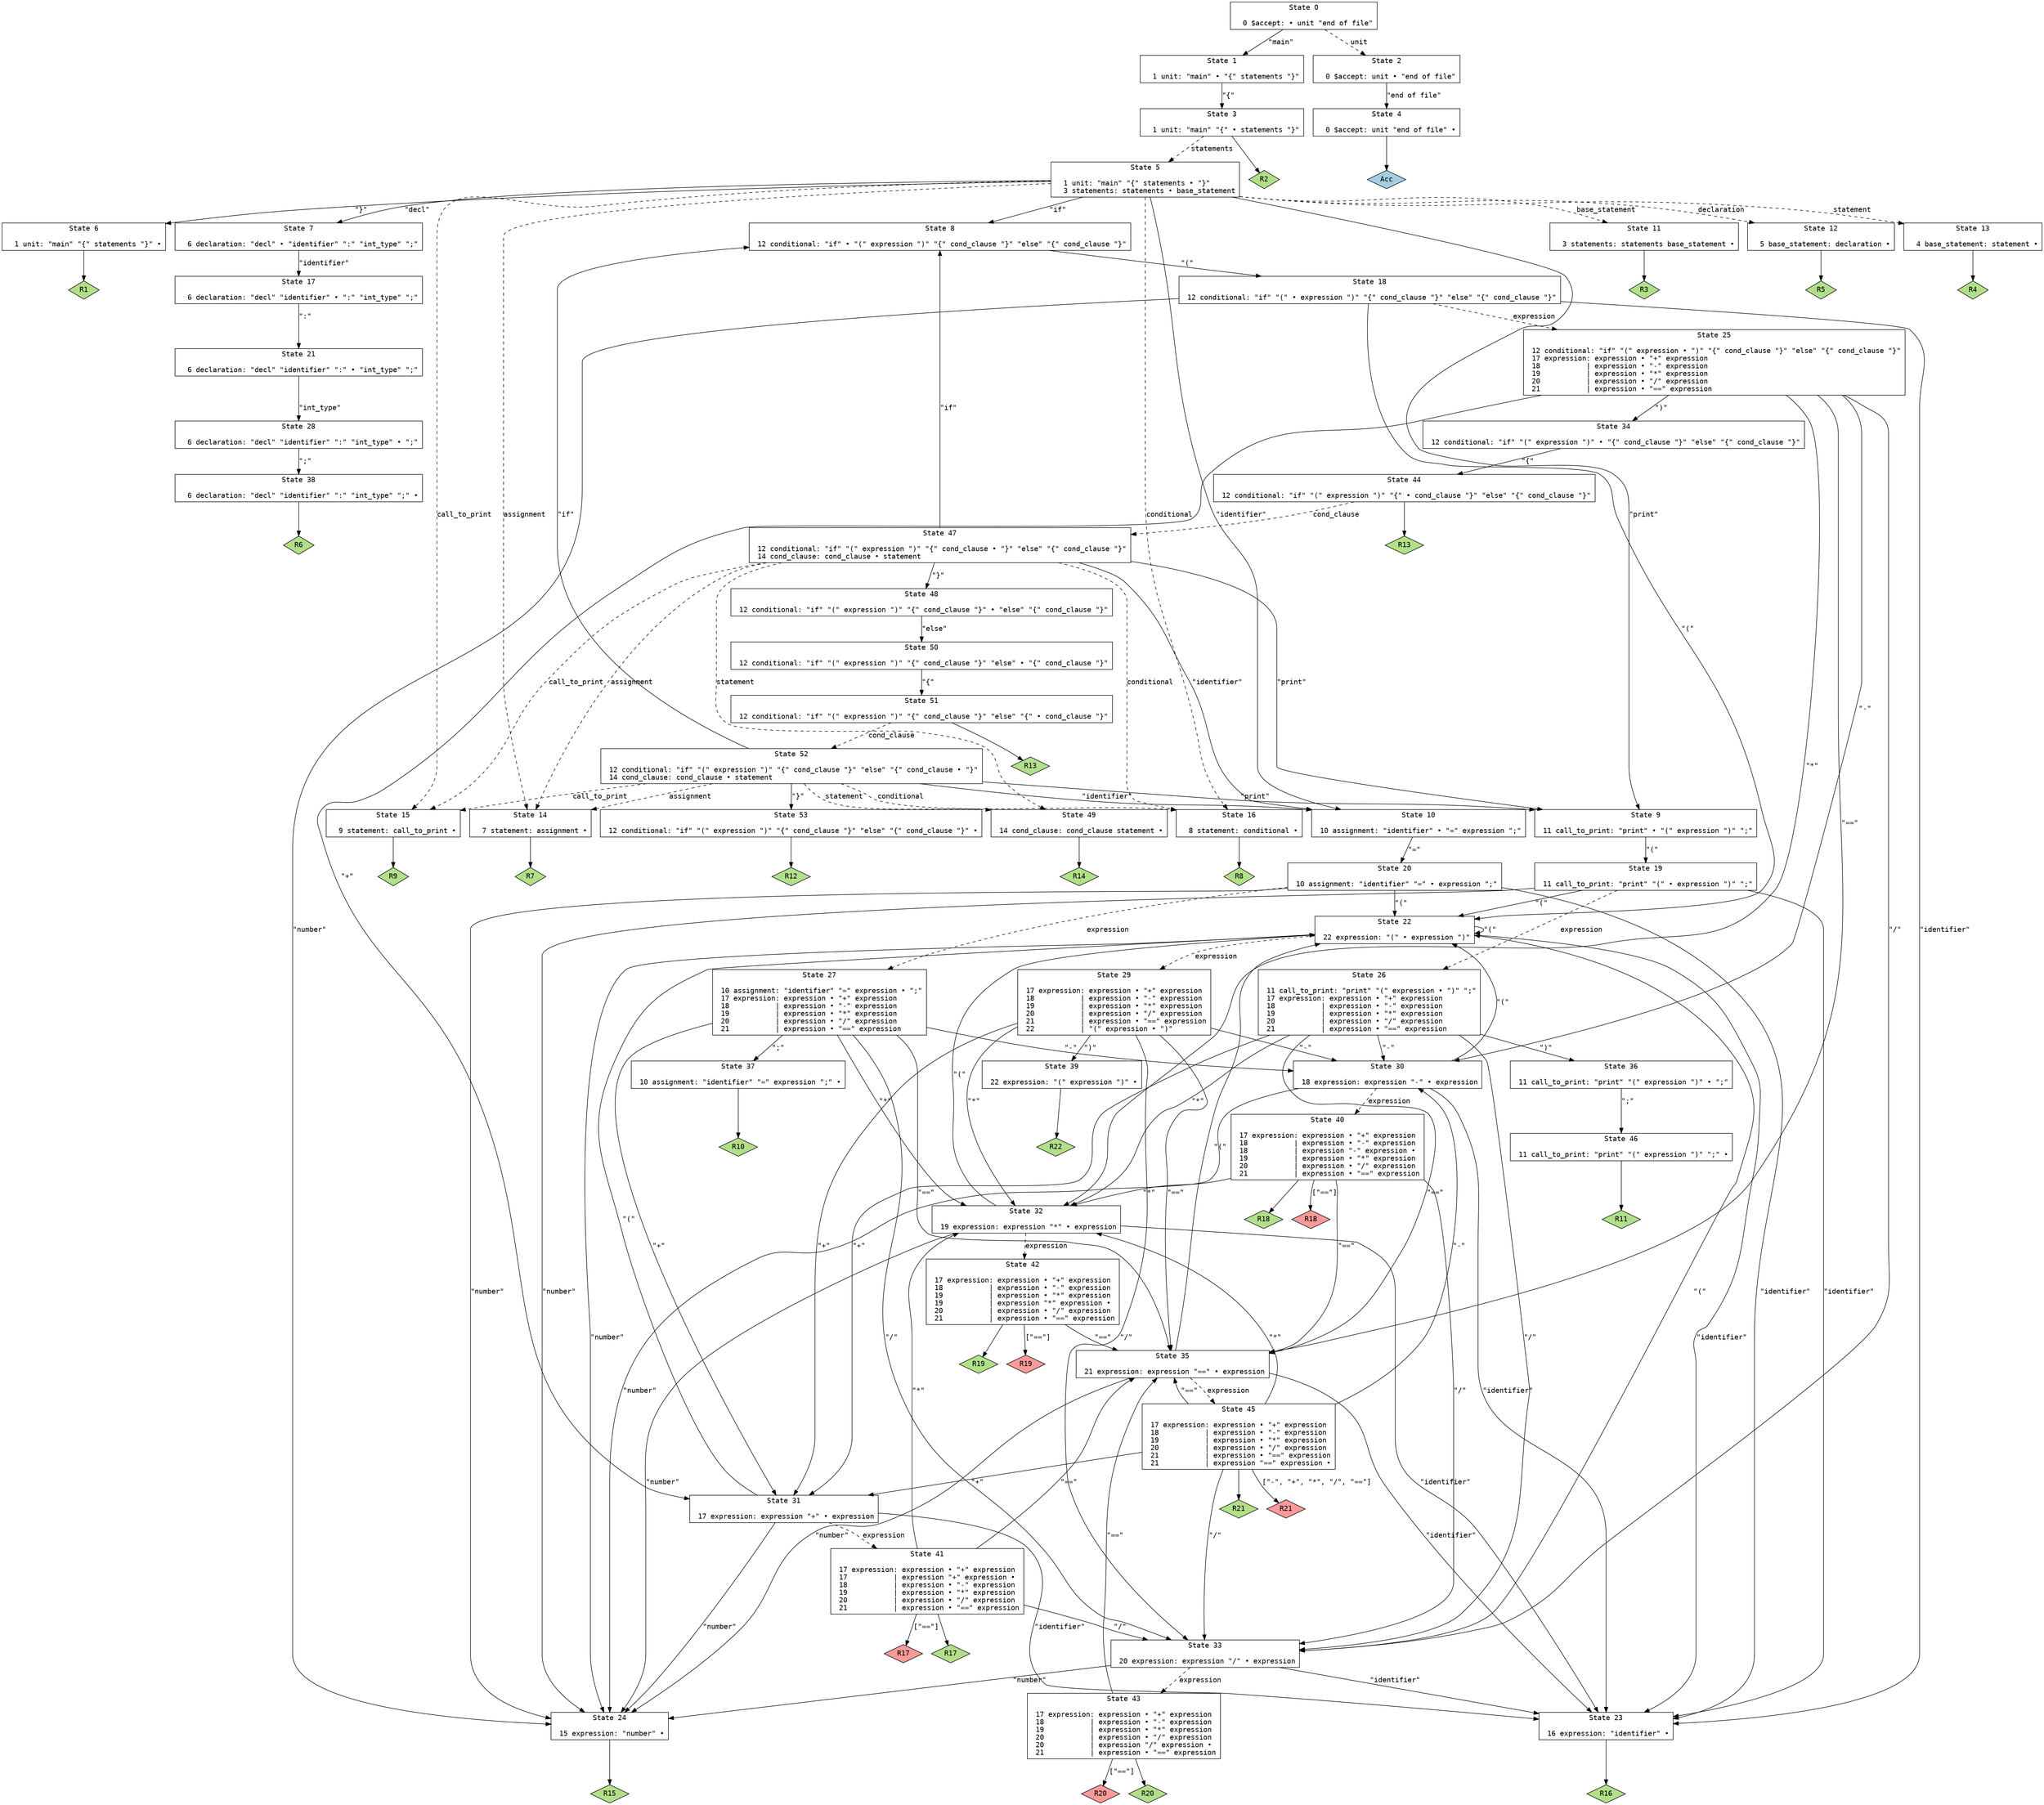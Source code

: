 // Generated by GNU Bison 3.8.2.
// Report bugs to <bug-bison@gnu.org>.
// Home page: <https://www.gnu.org/software/bison/>.

digraph "parser.y"
{
  node [fontname = courier, shape = box, colorscheme = paired6]
  edge [fontname = courier]

  0 [label="State 0\n\l  0 $accept: • unit \"end of file\"\l"]
  0 -> 1 [style=solid label="\"main\""]
  0 -> 2 [style=dashed label="unit"]
  1 [label="State 1\n\l  1 unit: \"main\" • \"{\" statements \"}\"\l"]
  1 -> 3 [style=solid label="\"{\""]
  2 [label="State 2\n\l  0 $accept: unit • \"end of file\"\l"]
  2 -> 4 [style=solid label="\"end of file\""]
  3 [label="State 3\n\l  1 unit: \"main\" \"{\" • statements \"}\"\l"]
  3 -> 5 [style=dashed label="statements"]
  3 -> "3R2" [style=solid]
 "3R2" [label="R2", fillcolor=3, shape=diamond, style=filled]
  4 [label="State 4\n\l  0 $accept: unit \"end of file\" •\l"]
  4 -> "4R0" [style=solid]
 "4R0" [label="Acc", fillcolor=1, shape=diamond, style=filled]
  5 [label="State 5\n\l  1 unit: \"main\" \"{\" statements • \"}\"\l  3 statements: statements • base_statement\l"]
  5 -> 6 [style=solid label="\"}\""]
  5 -> 7 [style=solid label="\"decl\""]
  5 -> 8 [style=solid label="\"if\""]
  5 -> 9 [style=solid label="\"print\""]
  5 -> 10 [style=solid label="\"identifier\""]
  5 -> 11 [style=dashed label="base_statement"]
  5 -> 12 [style=dashed label="declaration"]
  5 -> 13 [style=dashed label="statement"]
  5 -> 14 [style=dashed label="assignment"]
  5 -> 15 [style=dashed label="call_to_print"]
  5 -> 16 [style=dashed label="conditional"]
  6 [label="State 6\n\l  1 unit: \"main\" \"{\" statements \"}\" •\l"]
  6 -> "6R1" [style=solid]
 "6R1" [label="R1", fillcolor=3, shape=diamond, style=filled]
  7 [label="State 7\n\l  6 declaration: \"decl\" • \"identifier\" \":\" \"int_type\" \";\"\l"]
  7 -> 17 [style=solid label="\"identifier\""]
  8 [label="State 8\n\l 12 conditional: \"if\" • \"(\" expression \")\" \"{\" cond_clause \"}\" \"else\" \"{\" cond_clause \"}\"\l"]
  8 -> 18 [style=solid label="\"(\""]
  9 [label="State 9\n\l 11 call_to_print: \"print\" • \"(\" expression \")\" \";\"\l"]
  9 -> 19 [style=solid label="\"(\""]
  10 [label="State 10\n\l 10 assignment: \"identifier\" • \"=\" expression \";\"\l"]
  10 -> 20 [style=solid label="\"=\""]
  11 [label="State 11\n\l  3 statements: statements base_statement •\l"]
  11 -> "11R3" [style=solid]
 "11R3" [label="R3", fillcolor=3, shape=diamond, style=filled]
  12 [label="State 12\n\l  5 base_statement: declaration •\l"]
  12 -> "12R5" [style=solid]
 "12R5" [label="R5", fillcolor=3, shape=diamond, style=filled]
  13 [label="State 13\n\l  4 base_statement: statement •\l"]
  13 -> "13R4" [style=solid]
 "13R4" [label="R4", fillcolor=3, shape=diamond, style=filled]
  14 [label="State 14\n\l  7 statement: assignment •\l"]
  14 -> "14R7" [style=solid]
 "14R7" [label="R7", fillcolor=3, shape=diamond, style=filled]
  15 [label="State 15\n\l  9 statement: call_to_print •\l"]
  15 -> "15R9" [style=solid]
 "15R9" [label="R9", fillcolor=3, shape=diamond, style=filled]
  16 [label="State 16\n\l  8 statement: conditional •\l"]
  16 -> "16R8" [style=solid]
 "16R8" [label="R8", fillcolor=3, shape=diamond, style=filled]
  17 [label="State 17\n\l  6 declaration: \"decl\" \"identifier\" • \":\" \"int_type\" \";\"\l"]
  17 -> 21 [style=solid label="\":\""]
  18 [label="State 18\n\l 12 conditional: \"if\" \"(\" • expression \")\" \"{\" cond_clause \"}\" \"else\" \"{\" cond_clause \"}\"\l"]
  18 -> 22 [style=solid label="\"(\""]
  18 -> 23 [style=solid label="\"identifier\""]
  18 -> 24 [style=solid label="\"number\""]
  18 -> 25 [style=dashed label="expression"]
  19 [label="State 19\n\l 11 call_to_print: \"print\" \"(\" • expression \")\" \";\"\l"]
  19 -> 22 [style=solid label="\"(\""]
  19 -> 23 [style=solid label="\"identifier\""]
  19 -> 24 [style=solid label="\"number\""]
  19 -> 26 [style=dashed label="expression"]
  20 [label="State 20\n\l 10 assignment: \"identifier\" \"=\" • expression \";\"\l"]
  20 -> 22 [style=solid label="\"(\""]
  20 -> 23 [style=solid label="\"identifier\""]
  20 -> 24 [style=solid label="\"number\""]
  20 -> 27 [style=dashed label="expression"]
  21 [label="State 21\n\l  6 declaration: \"decl\" \"identifier\" \":\" • \"int_type\" \";\"\l"]
  21 -> 28 [style=solid label="\"int_type\""]
  22 [label="State 22\n\l 22 expression: \"(\" • expression \")\"\l"]
  22 -> 22 [style=solid label="\"(\""]
  22 -> 23 [style=solid label="\"identifier\""]
  22 -> 24 [style=solid label="\"number\""]
  22 -> 29 [style=dashed label="expression"]
  23 [label="State 23\n\l 16 expression: \"identifier\" •\l"]
  23 -> "23R16" [style=solid]
 "23R16" [label="R16", fillcolor=3, shape=diamond, style=filled]
  24 [label="State 24\n\l 15 expression: \"number\" •\l"]
  24 -> "24R15" [style=solid]
 "24R15" [label="R15", fillcolor=3, shape=diamond, style=filled]
  25 [label="State 25\n\l 12 conditional: \"if\" \"(\" expression • \")\" \"{\" cond_clause \"}\" \"else\" \"{\" cond_clause \"}\"\l 17 expression: expression • \"+\" expression\l 18           | expression • \"-\" expression\l 19           | expression • \"*\" expression\l 20           | expression • \"/\" expression\l 21           | expression • \"==\" expression\l"]
  25 -> 30 [style=solid label="\"-\""]
  25 -> 31 [style=solid label="\"+\""]
  25 -> 32 [style=solid label="\"*\""]
  25 -> 33 [style=solid label="\"/\""]
  25 -> 34 [style=solid label="\")\""]
  25 -> 35 [style=solid label="\"==\""]
  26 [label="State 26\n\l 11 call_to_print: \"print\" \"(\" expression • \")\" \";\"\l 17 expression: expression • \"+\" expression\l 18           | expression • \"-\" expression\l 19           | expression • \"*\" expression\l 20           | expression • \"/\" expression\l 21           | expression • \"==\" expression\l"]
  26 -> 30 [style=solid label="\"-\""]
  26 -> 31 [style=solid label="\"+\""]
  26 -> 32 [style=solid label="\"*\""]
  26 -> 33 [style=solid label="\"/\""]
  26 -> 36 [style=solid label="\")\""]
  26 -> 35 [style=solid label="\"==\""]
  27 [label="State 27\n\l 10 assignment: \"identifier\" \"=\" expression • \";\"\l 17 expression: expression • \"+\" expression\l 18           | expression • \"-\" expression\l 19           | expression • \"*\" expression\l 20           | expression • \"/\" expression\l 21           | expression • \"==\" expression\l"]
  27 -> 30 [style=solid label="\"-\""]
  27 -> 31 [style=solid label="\"+\""]
  27 -> 32 [style=solid label="\"*\""]
  27 -> 33 [style=solid label="\"/\""]
  27 -> 37 [style=solid label="\";\""]
  27 -> 35 [style=solid label="\"==\""]
  28 [label="State 28\n\l  6 declaration: \"decl\" \"identifier\" \":\" \"int_type\" • \";\"\l"]
  28 -> 38 [style=solid label="\";\""]
  29 [label="State 29\n\l 17 expression: expression • \"+\" expression\l 18           | expression • \"-\" expression\l 19           | expression • \"*\" expression\l 20           | expression • \"/\" expression\l 21           | expression • \"==\" expression\l 22           | \"(\" expression • \")\"\l"]
  29 -> 30 [style=solid label="\"-\""]
  29 -> 31 [style=solid label="\"+\""]
  29 -> 32 [style=solid label="\"*\""]
  29 -> 33 [style=solid label="\"/\""]
  29 -> 39 [style=solid label="\")\""]
  29 -> 35 [style=solid label="\"==\""]
  30 [label="State 30\n\l 18 expression: expression \"-\" • expression\l"]
  30 -> 22 [style=solid label="\"(\""]
  30 -> 23 [style=solid label="\"identifier\""]
  30 -> 24 [style=solid label="\"number\""]
  30 -> 40 [style=dashed label="expression"]
  31 [label="State 31\n\l 17 expression: expression \"+\" • expression\l"]
  31 -> 22 [style=solid label="\"(\""]
  31 -> 23 [style=solid label="\"identifier\""]
  31 -> 24 [style=solid label="\"number\""]
  31 -> 41 [style=dashed label="expression"]
  32 [label="State 32\n\l 19 expression: expression \"*\" • expression\l"]
  32 -> 22 [style=solid label="\"(\""]
  32 -> 23 [style=solid label="\"identifier\""]
  32 -> 24 [style=solid label="\"number\""]
  32 -> 42 [style=dashed label="expression"]
  33 [label="State 33\n\l 20 expression: expression \"/\" • expression\l"]
  33 -> 22 [style=solid label="\"(\""]
  33 -> 23 [style=solid label="\"identifier\""]
  33 -> 24 [style=solid label="\"number\""]
  33 -> 43 [style=dashed label="expression"]
  34 [label="State 34\n\l 12 conditional: \"if\" \"(\" expression \")\" • \"{\" cond_clause \"}\" \"else\" \"{\" cond_clause \"}\"\l"]
  34 -> 44 [style=solid label="\"{\""]
  35 [label="State 35\n\l 21 expression: expression \"==\" • expression\l"]
  35 -> 22 [style=solid label="\"(\""]
  35 -> 23 [style=solid label="\"identifier\""]
  35 -> 24 [style=solid label="\"number\""]
  35 -> 45 [style=dashed label="expression"]
  36 [label="State 36\n\l 11 call_to_print: \"print\" \"(\" expression \")\" • \";\"\l"]
  36 -> 46 [style=solid label="\";\""]
  37 [label="State 37\n\l 10 assignment: \"identifier\" \"=\" expression \";\" •\l"]
  37 -> "37R10" [style=solid]
 "37R10" [label="R10", fillcolor=3, shape=diamond, style=filled]
  38 [label="State 38\n\l  6 declaration: \"decl\" \"identifier\" \":\" \"int_type\" \";\" •\l"]
  38 -> "38R6" [style=solid]
 "38R6" [label="R6", fillcolor=3, shape=diamond, style=filled]
  39 [label="State 39\n\l 22 expression: \"(\" expression \")\" •\l"]
  39 -> "39R22" [style=solid]
 "39R22" [label="R22", fillcolor=3, shape=diamond, style=filled]
  40 [label="State 40\n\l 17 expression: expression • \"+\" expression\l 18           | expression • \"-\" expression\l 18           | expression \"-\" expression •\l 19           | expression • \"*\" expression\l 20           | expression • \"/\" expression\l 21           | expression • \"==\" expression\l"]
  40 -> 32 [style=solid label="\"*\""]
  40 -> 33 [style=solid label="\"/\""]
  40 -> 35 [style=solid label="\"==\""]
  40 -> "40R18d" [label="[\"==\"]", style=solid]
 "40R18d" [label="R18", fillcolor=5, shape=diamond, style=filled]
  40 -> "40R18" [style=solid]
 "40R18" [label="R18", fillcolor=3, shape=diamond, style=filled]
  41 [label="State 41\n\l 17 expression: expression • \"+\" expression\l 17           | expression \"+\" expression •\l 18           | expression • \"-\" expression\l 19           | expression • \"*\" expression\l 20           | expression • \"/\" expression\l 21           | expression • \"==\" expression\l"]
  41 -> 32 [style=solid label="\"*\""]
  41 -> 33 [style=solid label="\"/\""]
  41 -> 35 [style=solid label="\"==\""]
  41 -> "41R17d" [label="[\"==\"]", style=solid]
 "41R17d" [label="R17", fillcolor=5, shape=diamond, style=filled]
  41 -> "41R17" [style=solid]
 "41R17" [label="R17", fillcolor=3, shape=diamond, style=filled]
  42 [label="State 42\n\l 17 expression: expression • \"+\" expression\l 18           | expression • \"-\" expression\l 19           | expression • \"*\" expression\l 19           | expression \"*\" expression •\l 20           | expression • \"/\" expression\l 21           | expression • \"==\" expression\l"]
  42 -> 35 [style=solid label="\"==\""]
  42 -> "42R19d" [label="[\"==\"]", style=solid]
 "42R19d" [label="R19", fillcolor=5, shape=diamond, style=filled]
  42 -> "42R19" [style=solid]
 "42R19" [label="R19", fillcolor=3, shape=diamond, style=filled]
  43 [label="State 43\n\l 17 expression: expression • \"+\" expression\l 18           | expression • \"-\" expression\l 19           | expression • \"*\" expression\l 20           | expression • \"/\" expression\l 20           | expression \"/\" expression •\l 21           | expression • \"==\" expression\l"]
  43 -> 35 [style=solid label="\"==\""]
  43 -> "43R20d" [label="[\"==\"]", style=solid]
 "43R20d" [label="R20", fillcolor=5, shape=diamond, style=filled]
  43 -> "43R20" [style=solid]
 "43R20" [label="R20", fillcolor=3, shape=diamond, style=filled]
  44 [label="State 44\n\l 12 conditional: \"if\" \"(\" expression \")\" \"{\" • cond_clause \"}\" \"else\" \"{\" cond_clause \"}\"\l"]
  44 -> 47 [style=dashed label="cond_clause"]
  44 -> "44R13" [style=solid]
 "44R13" [label="R13", fillcolor=3, shape=diamond, style=filled]
  45 [label="State 45\n\l 17 expression: expression • \"+\" expression\l 18           | expression • \"-\" expression\l 19           | expression • \"*\" expression\l 20           | expression • \"/\" expression\l 21           | expression • \"==\" expression\l 21           | expression \"==\" expression •\l"]
  45 -> 30 [style=solid label="\"-\""]
  45 -> 31 [style=solid label="\"+\""]
  45 -> 32 [style=solid label="\"*\""]
  45 -> 33 [style=solid label="\"/\""]
  45 -> 35 [style=solid label="\"==\""]
  45 -> "45R21d" [label="[\"-\", \"+\", \"*\", \"/\", \"==\"]", style=solid]
 "45R21d" [label="R21", fillcolor=5, shape=diamond, style=filled]
  45 -> "45R21" [style=solid]
 "45R21" [label="R21", fillcolor=3, shape=diamond, style=filled]
  46 [label="State 46\n\l 11 call_to_print: \"print\" \"(\" expression \")\" \";\" •\l"]
  46 -> "46R11" [style=solid]
 "46R11" [label="R11", fillcolor=3, shape=diamond, style=filled]
  47 [label="State 47\n\l 12 conditional: \"if\" \"(\" expression \")\" \"{\" cond_clause • \"}\" \"else\" \"{\" cond_clause \"}\"\l 14 cond_clause: cond_clause • statement\l"]
  47 -> 48 [style=solid label="\"}\""]
  47 -> 8 [style=solid label="\"if\""]
  47 -> 9 [style=solid label="\"print\""]
  47 -> 10 [style=solid label="\"identifier\""]
  47 -> 49 [style=dashed label="statement"]
  47 -> 14 [style=dashed label="assignment"]
  47 -> 15 [style=dashed label="call_to_print"]
  47 -> 16 [style=dashed label="conditional"]
  48 [label="State 48\n\l 12 conditional: \"if\" \"(\" expression \")\" \"{\" cond_clause \"}\" • \"else\" \"{\" cond_clause \"}\"\l"]
  48 -> 50 [style=solid label="\"else\""]
  49 [label="State 49\n\l 14 cond_clause: cond_clause statement •\l"]
  49 -> "49R14" [style=solid]
 "49R14" [label="R14", fillcolor=3, shape=diamond, style=filled]
  50 [label="State 50\n\l 12 conditional: \"if\" \"(\" expression \")\" \"{\" cond_clause \"}\" \"else\" • \"{\" cond_clause \"}\"\l"]
  50 -> 51 [style=solid label="\"{\""]
  51 [label="State 51\n\l 12 conditional: \"if\" \"(\" expression \")\" \"{\" cond_clause \"}\" \"else\" \"{\" • cond_clause \"}\"\l"]
  51 -> 52 [style=dashed label="cond_clause"]
  51 -> "51R13" [style=solid]
 "51R13" [label="R13", fillcolor=3, shape=diamond, style=filled]
  52 [label="State 52\n\l 12 conditional: \"if\" \"(\" expression \")\" \"{\" cond_clause \"}\" \"else\" \"{\" cond_clause • \"}\"\l 14 cond_clause: cond_clause • statement\l"]
  52 -> 53 [style=solid label="\"}\""]
  52 -> 8 [style=solid label="\"if\""]
  52 -> 9 [style=solid label="\"print\""]
  52 -> 10 [style=solid label="\"identifier\""]
  52 -> 49 [style=dashed label="statement"]
  52 -> 14 [style=dashed label="assignment"]
  52 -> 15 [style=dashed label="call_to_print"]
  52 -> 16 [style=dashed label="conditional"]
  53 [label="State 53\n\l 12 conditional: \"if\" \"(\" expression \")\" \"{\" cond_clause \"}\" \"else\" \"{\" cond_clause \"}\" •\l"]
  53 -> "53R12" [style=solid]
 "53R12" [label="R12", fillcolor=3, shape=diamond, style=filled]
}
